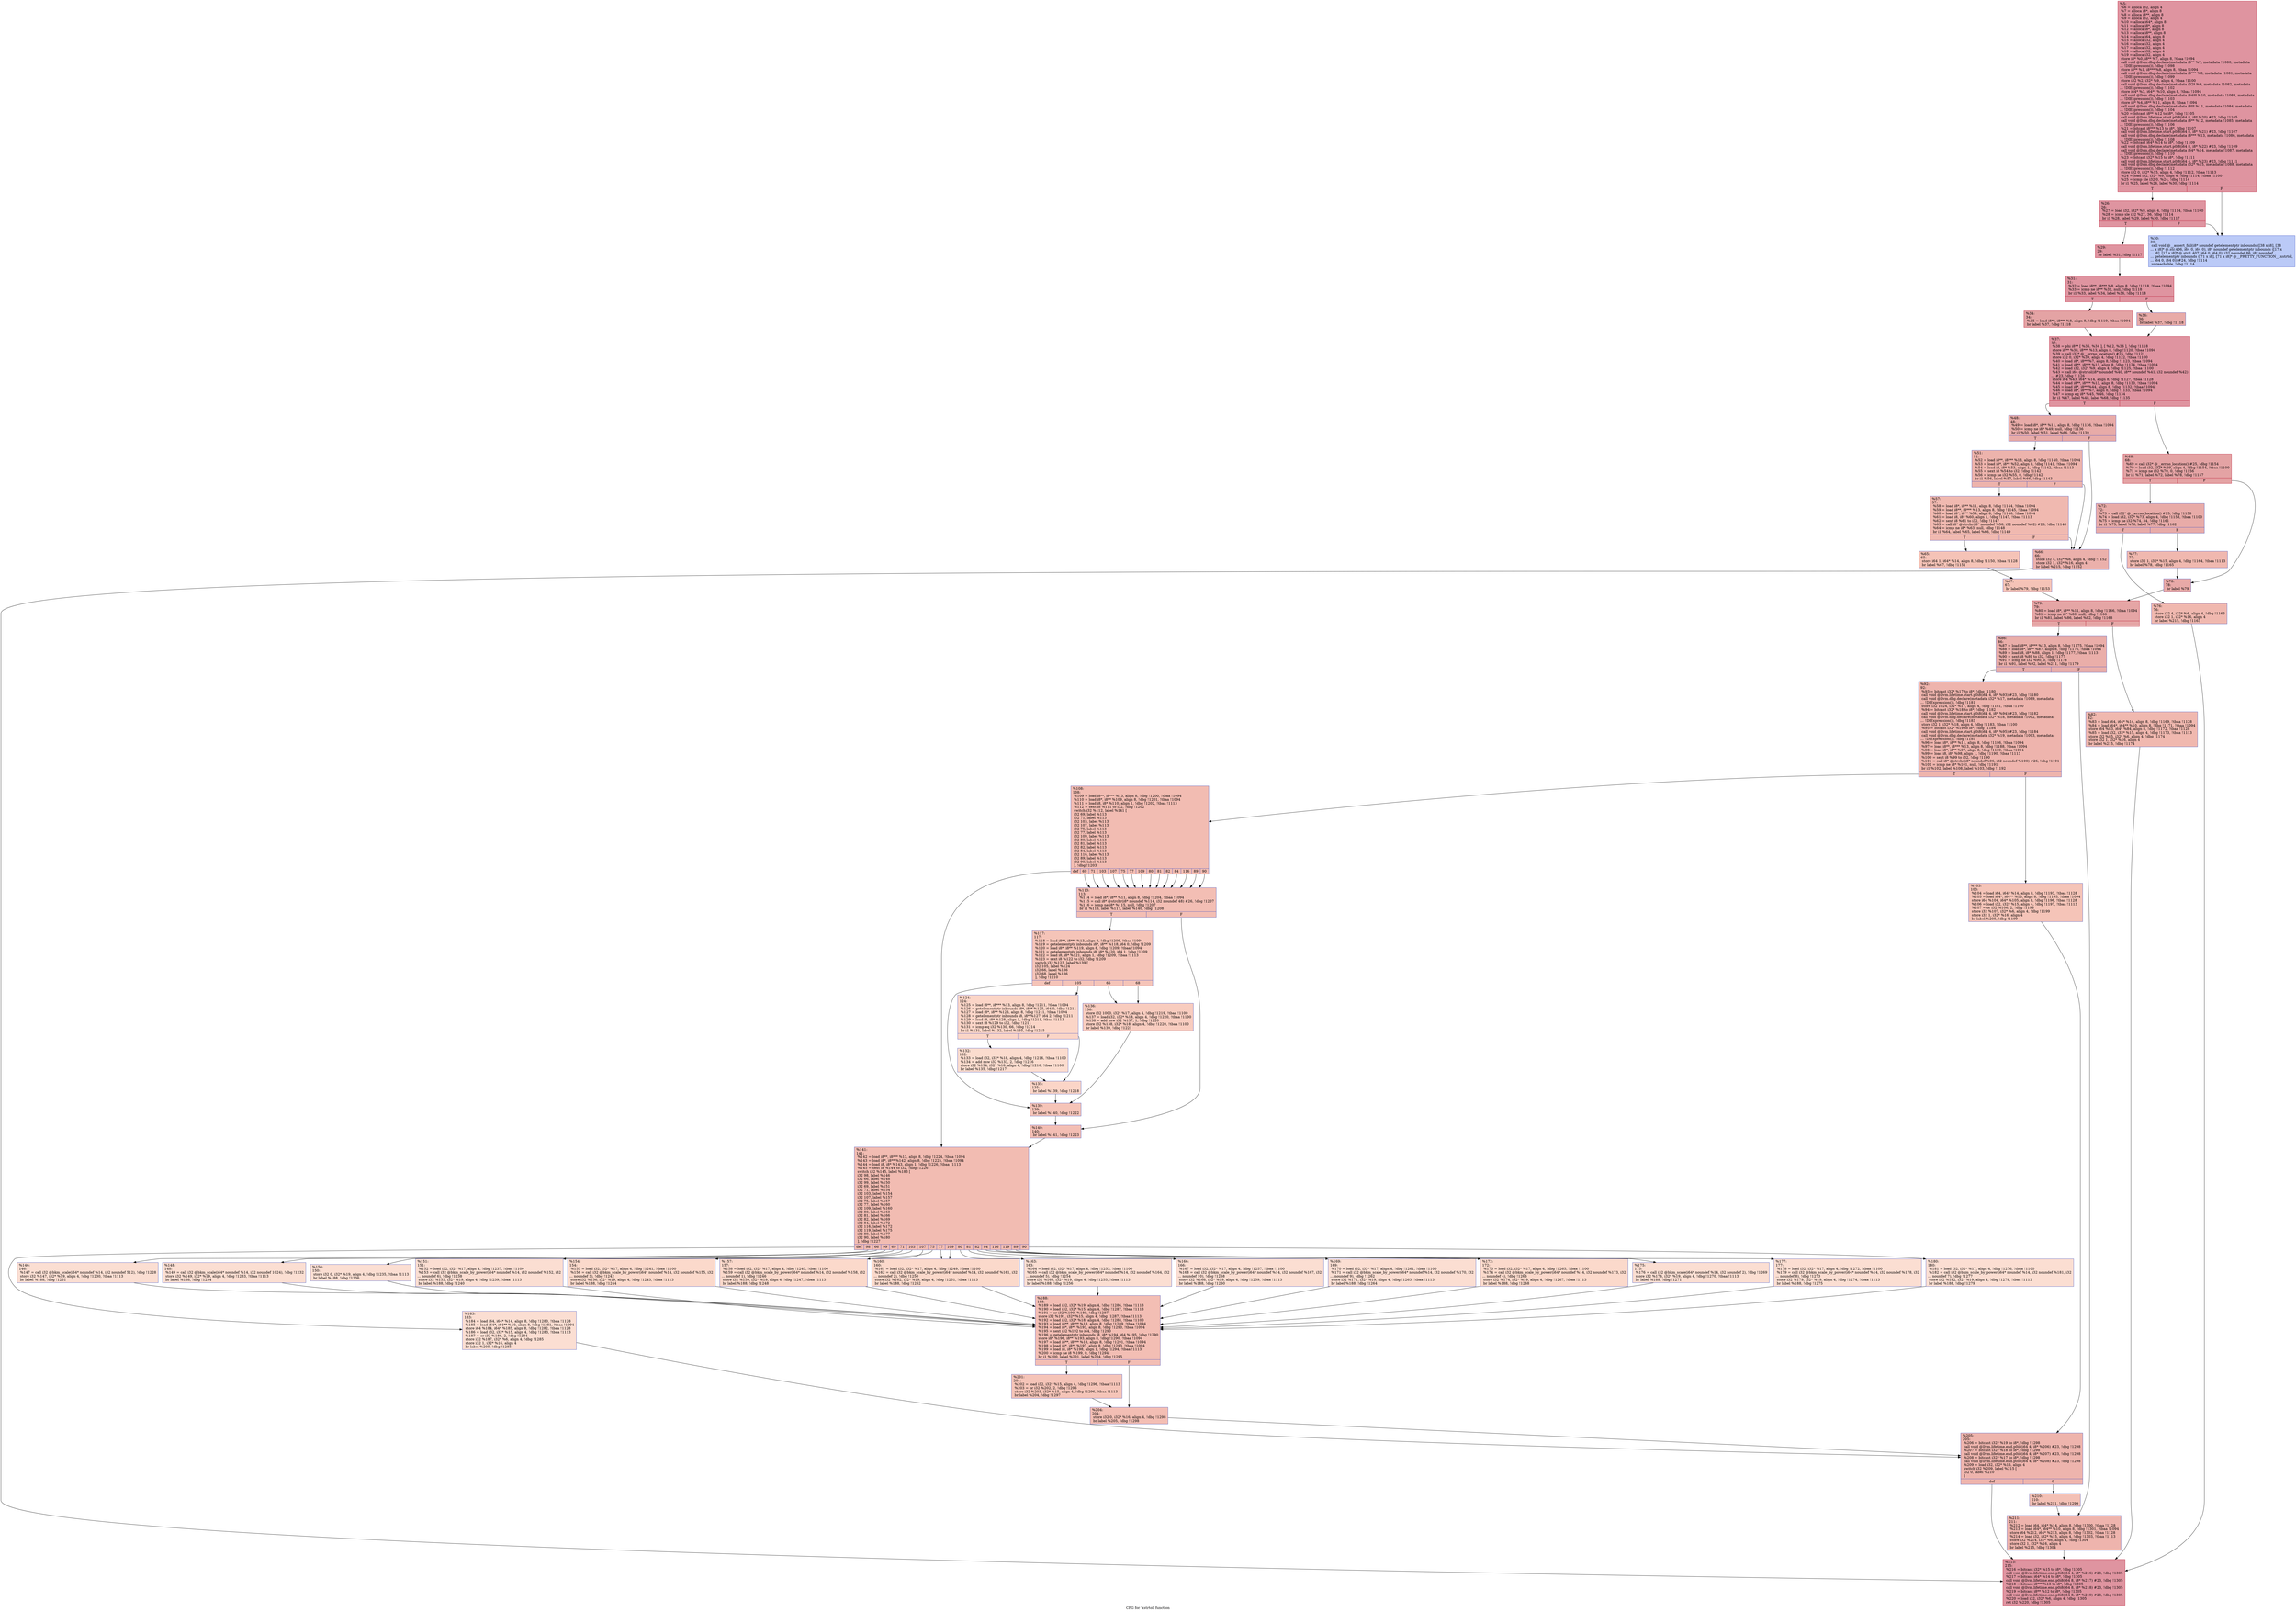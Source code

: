 digraph "CFG for 'xstrtol' function" {
	label="CFG for 'xstrtol' function";

	Node0x17ec300 [shape=record,color="#b70d28ff", style=filled, fillcolor="#b70d2870",label="{%5:\l  %6 = alloca i32, align 4\l  %7 = alloca i8*, align 8\l  %8 = alloca i8**, align 8\l  %9 = alloca i32, align 4\l  %10 = alloca i64*, align 8\l  %11 = alloca i8*, align 8\l  %12 = alloca i8*, align 8\l  %13 = alloca i8**, align 8\l  %14 = alloca i64, align 8\l  %15 = alloca i32, align 4\l  %16 = alloca i32, align 4\l  %17 = alloca i32, align 4\l  %18 = alloca i32, align 4\l  %19 = alloca i32, align 4\l  store i8* %0, i8** %7, align 8, !tbaa !1094\l  call void @llvm.dbg.declare(metadata i8** %7, metadata !1080, metadata\l... !DIExpression()), !dbg !1098\l  store i8** %1, i8*** %8, align 8, !tbaa !1094\l  call void @llvm.dbg.declare(metadata i8*** %8, metadata !1081, metadata\l... !DIExpression()), !dbg !1099\l  store i32 %2, i32* %9, align 4, !tbaa !1100\l  call void @llvm.dbg.declare(metadata i32* %9, metadata !1082, metadata\l... !DIExpression()), !dbg !1102\l  store i64* %3, i64** %10, align 8, !tbaa !1094\l  call void @llvm.dbg.declare(metadata i64** %10, metadata !1083, metadata\l... !DIExpression()), !dbg !1103\l  store i8* %4, i8** %11, align 8, !tbaa !1094\l  call void @llvm.dbg.declare(metadata i8** %11, metadata !1084, metadata\l... !DIExpression()), !dbg !1104\l  %20 = bitcast i8** %12 to i8*, !dbg !1105\l  call void @llvm.lifetime.start.p0i8(i64 8, i8* %20) #23, !dbg !1105\l  call void @llvm.dbg.declare(metadata i8** %12, metadata !1085, metadata\l... !DIExpression()), !dbg !1106\l  %21 = bitcast i8*** %13 to i8*, !dbg !1107\l  call void @llvm.lifetime.start.p0i8(i64 8, i8* %21) #23, !dbg !1107\l  call void @llvm.dbg.declare(metadata i8*** %13, metadata !1086, metadata\l... !DIExpression()), !dbg !1108\l  %22 = bitcast i64* %14 to i8*, !dbg !1109\l  call void @llvm.lifetime.start.p0i8(i64 8, i8* %22) #23, !dbg !1109\l  call void @llvm.dbg.declare(metadata i64* %14, metadata !1087, metadata\l... !DIExpression()), !dbg !1110\l  %23 = bitcast i32* %15 to i8*, !dbg !1111\l  call void @llvm.lifetime.start.p0i8(i64 4, i8* %23) #23, !dbg !1111\l  call void @llvm.dbg.declare(metadata i32* %15, metadata !1088, metadata\l... !DIExpression()), !dbg !1112\l  store i32 0, i32* %15, align 4, !dbg !1112, !tbaa !1113\l  %24 = load i32, i32* %9, align 4, !dbg !1114, !tbaa !1100\l  %25 = icmp sle i32 0, %24, !dbg !1114\l  br i1 %25, label %26, label %30, !dbg !1114\l|{<s0>T|<s1>F}}"];
	Node0x17ec300:s0 -> Node0x17ee0e0;
	Node0x17ec300:s1 -> Node0x17ee180;
	Node0x17ee0e0 [shape=record,color="#b70d28ff", style=filled, fillcolor="#b70d2870",label="{%26:\l26:                                               \l  %27 = load i32, i32* %9, align 4, !dbg !1114, !tbaa !1100\l  %28 = icmp sle i32 %27, 36, !dbg !1114\l  br i1 %28, label %29, label %30, !dbg !1117\l|{<s0>T|<s1>F}}"];
	Node0x17ee0e0:s0 -> Node0x17ee130;
	Node0x17ee0e0:s1 -> Node0x17ee180;
	Node0x17ee130 [shape=record,color="#b70d28ff", style=filled, fillcolor="#b70d2870",label="{%29:\l29:                                               \l  br label %31, !dbg !1117\l}"];
	Node0x17ee130 -> Node0x17ee1d0;
	Node0x17ee180 [shape=record,color="#3d50c3ff", style=filled, fillcolor="#6687ed70",label="{%30:\l30:                                               \l  call void @__assert_fail(i8* noundef getelementptr inbounds ([38 x i8], [38\l... x i8]* @.str.406, i64 0, i64 0), i8* noundef getelementptr inbounds ([17 x\l... i8], [17 x i8]* @.str.1.407, i64 0, i64 0), i32 noundef 86, i8* noundef\l... getelementptr inbounds ([71 x i8], [71 x i8]* @__PRETTY_FUNCTION__.xstrtol,\l... i64 0, i64 0)) #24, !dbg !1114\l  unreachable, !dbg !1114\l}"];
	Node0x17ee1d0 [shape=record,color="#b70d28ff", style=filled, fillcolor="#b70d2870",label="{%31:\l31:                                               \l  %32 = load i8**, i8*** %8, align 8, !dbg !1118, !tbaa !1094\l  %33 = icmp ne i8** %32, null, !dbg !1118\l  br i1 %33, label %34, label %36, !dbg !1118\l|{<s0>T|<s1>F}}"];
	Node0x17ee1d0:s0 -> Node0x17ee220;
	Node0x17ee1d0:s1 -> Node0x17ee270;
	Node0x17ee220 [shape=record,color="#b70d28ff", style=filled, fillcolor="#c32e3170",label="{%34:\l34:                                               \l  %35 = load i8**, i8*** %8, align 8, !dbg !1119, !tbaa !1094\l  br label %37, !dbg !1118\l}"];
	Node0x17ee220 -> Node0x17ee2c0;
	Node0x17ee270 [shape=record,color="#3d50c3ff", style=filled, fillcolor="#cc403a70",label="{%36:\l36:                                               \l  br label %37, !dbg !1118\l}"];
	Node0x17ee270 -> Node0x17ee2c0;
	Node0x17ee2c0 [shape=record,color="#b70d28ff", style=filled, fillcolor="#b70d2870",label="{%37:\l37:                                               \l  %38 = phi i8** [ %35, %34 ], [ %12, %36 ], !dbg !1118\l  store i8** %38, i8*** %13, align 8, !dbg !1120, !tbaa !1094\l  %39 = call i32* @__errno_location() #25, !dbg !1121\l  store i32 0, i32* %39, align 4, !dbg !1122, !tbaa !1100\l  %40 = load i8*, i8** %7, align 8, !dbg !1123, !tbaa !1094\l  %41 = load i8**, i8*** %13, align 8, !dbg !1124, !tbaa !1094\l  %42 = load i32, i32* %9, align 4, !dbg !1125, !tbaa !1100\l  %43 = call i64 @strtol(i8* noundef %40, i8** noundef %41, i32 noundef %42)\l... #23, !dbg !1126\l  store i64 %43, i64* %14, align 8, !dbg !1127, !tbaa !1128\l  %44 = load i8**, i8*** %13, align 8, !dbg !1130, !tbaa !1094\l  %45 = load i8*, i8** %44, align 8, !dbg !1132, !tbaa !1094\l  %46 = load i8*, i8** %7, align 8, !dbg !1133, !tbaa !1094\l  %47 = icmp eq i8* %45, %46, !dbg !1134\l  br i1 %47, label %48, label %68, !dbg !1135\l|{<s0>T|<s1>F}}"];
	Node0x17ee2c0:s0 -> Node0x17ee310;
	Node0x17ee2c0:s1 -> Node0x17ee4f0;
	Node0x17ee310 [shape=record,color="#3d50c3ff", style=filled, fillcolor="#cc403a70",label="{%48:\l48:                                               \l  %49 = load i8*, i8** %11, align 8, !dbg !1136, !tbaa !1094\l  %50 = icmp ne i8* %49, null, !dbg !1136\l  br i1 %50, label %51, label %66, !dbg !1139\l|{<s0>T|<s1>F}}"];
	Node0x17ee310:s0 -> Node0x17ee360;
	Node0x17ee310:s1 -> Node0x17ee450;
	Node0x17ee360 [shape=record,color="#3d50c3ff", style=filled, fillcolor="#d6524470",label="{%51:\l51:                                               \l  %52 = load i8**, i8*** %13, align 8, !dbg !1140, !tbaa !1094\l  %53 = load i8*, i8** %52, align 8, !dbg !1141, !tbaa !1094\l  %54 = load i8, i8* %53, align 1, !dbg !1142, !tbaa !1113\l  %55 = sext i8 %54 to i32, !dbg !1142\l  %56 = icmp ne i32 %55, 0, !dbg !1142\l  br i1 %56, label %57, label %66, !dbg !1143\l|{<s0>T|<s1>F}}"];
	Node0x17ee360:s0 -> Node0x17ee3b0;
	Node0x17ee360:s1 -> Node0x17ee450;
	Node0x17ee3b0 [shape=record,color="#3d50c3ff", style=filled, fillcolor="#de614d70",label="{%57:\l57:                                               \l  %58 = load i8*, i8** %11, align 8, !dbg !1144, !tbaa !1094\l  %59 = load i8**, i8*** %13, align 8, !dbg !1145, !tbaa !1094\l  %60 = load i8*, i8** %59, align 8, !dbg !1146, !tbaa !1094\l  %61 = load i8, i8* %60, align 1, !dbg !1147, !tbaa !1113\l  %62 = sext i8 %61 to i32, !dbg !1147\l  %63 = call i8* @strchr(i8* noundef %58, i32 noundef %62) #26, !dbg !1148\l  %64 = icmp ne i8* %63, null, !dbg !1148\l  br i1 %64, label %65, label %66, !dbg !1149\l|{<s0>T|<s1>F}}"];
	Node0x17ee3b0:s0 -> Node0x17ee400;
	Node0x17ee3b0:s1 -> Node0x17ee450;
	Node0x17ee400 [shape=record,color="#3d50c3ff", style=filled, fillcolor="#e8765c70",label="{%65:\l65:                                               \l  store i64 1, i64* %14, align 8, !dbg !1150, !tbaa !1128\l  br label %67, !dbg !1151\l}"];
	Node0x17ee400 -> Node0x17ee4a0;
	Node0x17ee450 [shape=record,color="#3d50c3ff", style=filled, fillcolor="#d24b4070",label="{%66:\l66:                                               \l  store i32 4, i32* %6, align 4, !dbg !1152\l  store i32 1, i32* %16, align 4\l  br label %215, !dbg !1152\l}"];
	Node0x17ee450 -> Node0x17ef1c0;
	Node0x17ee4a0 [shape=record,color="#3d50c3ff", style=filled, fillcolor="#e8765c70",label="{%67:\l67:                                               \l  br label %79, !dbg !1153\l}"];
	Node0x17ee4a0 -> Node0x17ee680;
	Node0x17ee4f0 [shape=record,color="#b70d28ff", style=filled, fillcolor="#c32e3170",label="{%68:\l68:                                               \l  %69 = call i32* @__errno_location() #25, !dbg !1154\l  %70 = load i32, i32* %69, align 4, !dbg !1154, !tbaa !1100\l  %71 = icmp ne i32 %70, 0, !dbg !1156\l  br i1 %71, label %72, label %78, !dbg !1157\l|{<s0>T|<s1>F}}"];
	Node0x17ee4f0:s0 -> Node0x17ee540;
	Node0x17ee4f0:s1 -> Node0x17ee630;
	Node0x17ee540 [shape=record,color="#3d50c3ff", style=filled, fillcolor="#cc403a70",label="{%72:\l72:                                               \l  %73 = call i32* @__errno_location() #25, !dbg !1158\l  %74 = load i32, i32* %73, align 4, !dbg !1158, !tbaa !1100\l  %75 = icmp ne i32 %74, 34, !dbg !1161\l  br i1 %75, label %76, label %77, !dbg !1162\l|{<s0>T|<s1>F}}"];
	Node0x17ee540:s0 -> Node0x17ee590;
	Node0x17ee540:s1 -> Node0x17ee5e0;
	Node0x17ee590 [shape=record,color="#3d50c3ff", style=filled, fillcolor="#dc5d4a70",label="{%76:\l76:                                               \l  store i32 4, i32* %6, align 4, !dbg !1163\l  store i32 1, i32* %16, align 4\l  br label %215, !dbg !1163\l}"];
	Node0x17ee590 -> Node0x17ef1c0;
	Node0x17ee5e0 [shape=record,color="#3d50c3ff", style=filled, fillcolor="#dc5d4a70",label="{%77:\l77:                                               \l  store i32 1, i32* %15, align 4, !dbg !1164, !tbaa !1113\l  br label %78, !dbg !1165\l}"];
	Node0x17ee5e0 -> Node0x17ee630;
	Node0x17ee630 [shape=record,color="#3d50c3ff", style=filled, fillcolor="#ca3b3770",label="{%78:\l78:                                               \l  br label %79\l}"];
	Node0x17ee630 -> Node0x17ee680;
	Node0x17ee680 [shape=record,color="#b70d28ff", style=filled, fillcolor="#c5333470",label="{%79:\l79:                                               \l  %80 = load i8*, i8** %11, align 8, !dbg !1166, !tbaa !1094\l  %81 = icmp ne i8* %80, null, !dbg !1166\l  br i1 %81, label %86, label %82, !dbg !1168\l|{<s0>T|<s1>F}}"];
	Node0x17ee680:s0 -> Node0x17ee720;
	Node0x17ee680:s1 -> Node0x17ee6d0;
	Node0x17ee6d0 [shape=record,color="#3d50c3ff", style=filled, fillcolor="#dc5d4a70",label="{%82:\l82:                                               \l  %83 = load i64, i64* %14, align 8, !dbg !1169, !tbaa !1128\l  %84 = load i64*, i64** %10, align 8, !dbg !1171, !tbaa !1094\l  store i64 %83, i64* %84, align 8, !dbg !1172, !tbaa !1128\l  %85 = load i32, i32* %15, align 4, !dbg !1173, !tbaa !1113\l  store i32 %85, i32* %6, align 4, !dbg !1174\l  store i32 1, i32* %16, align 4\l  br label %215, !dbg !1174\l}"];
	Node0x17ee6d0 -> Node0x17ef1c0;
	Node0x17ee720 [shape=record,color="#3d50c3ff", style=filled, fillcolor="#d0473d70",label="{%86:\l86:                                               \l  %87 = load i8**, i8*** %13, align 8, !dbg !1175, !tbaa !1094\l  %88 = load i8*, i8** %87, align 8, !dbg !1176, !tbaa !1094\l  %89 = load i8, i8* %88, align 1, !dbg !1177, !tbaa !1113\l  %90 = sext i8 %89 to i32, !dbg !1177\l  %91 = icmp ne i32 %90, 0, !dbg !1178\l  br i1 %91, label %92, label %211, !dbg !1179\l|{<s0>T|<s1>F}}"];
	Node0x17ee720:s0 -> Node0x17ee770;
	Node0x17ee720:s1 -> Node0x17ef170;
	Node0x17ee770 [shape=record,color="#3d50c3ff", style=filled, fillcolor="#d8564670",label="{%92:\l92:                                               \l  %93 = bitcast i32* %17 to i8*, !dbg !1180\l  call void @llvm.lifetime.start.p0i8(i64 4, i8* %93) #23, !dbg !1180\l  call void @llvm.dbg.declare(metadata i32* %17, metadata !1089, metadata\l... !DIExpression()), !dbg !1181\l  store i32 1024, i32* %17, align 4, !dbg !1181, !tbaa !1100\l  %94 = bitcast i32* %18 to i8*, !dbg !1182\l  call void @llvm.lifetime.start.p0i8(i64 4, i8* %94) #23, !dbg !1182\l  call void @llvm.dbg.declare(metadata i32* %18, metadata !1092, metadata\l... !DIExpression()), !dbg !1183\l  store i32 1, i32* %18, align 4, !dbg !1183, !tbaa !1100\l  %95 = bitcast i32* %19 to i8*, !dbg !1184\l  call void @llvm.lifetime.start.p0i8(i64 4, i8* %95) #23, !dbg !1184\l  call void @llvm.dbg.declare(metadata i32* %19, metadata !1093, metadata\l... !DIExpression()), !dbg !1185\l  %96 = load i8*, i8** %11, align 8, !dbg !1186, !tbaa !1094\l  %97 = load i8**, i8*** %13, align 8, !dbg !1188, !tbaa !1094\l  %98 = load i8*, i8** %97, align 8, !dbg !1189, !tbaa !1094\l  %99 = load i8, i8* %98, align 1, !dbg !1190, !tbaa !1113\l  %100 = sext i8 %99 to i32, !dbg !1190\l  %101 = call i8* @strchr(i8* noundef %96, i32 noundef %100) #26, !dbg !1191\l  %102 = icmp ne i8* %101, null, !dbg !1191\l  br i1 %102, label %108, label %103, !dbg !1192\l|{<s0>T|<s1>F}}"];
	Node0x17ee770:s0 -> Node0x17ee810;
	Node0x17ee770:s1 -> Node0x17ee7c0;
	Node0x17ee7c0 [shape=record,color="#3d50c3ff", style=filled, fillcolor="#e97a5f70",label="{%103:\l103:                                              \l  %104 = load i64, i64* %14, align 8, !dbg !1193, !tbaa !1128\l  %105 = load i64*, i64** %10, align 8, !dbg !1195, !tbaa !1094\l  store i64 %104, i64* %105, align 8, !dbg !1196, !tbaa !1128\l  %106 = load i32, i32* %15, align 4, !dbg !1197, !tbaa !1113\l  %107 = or i32 %106, 2, !dbg !1198\l  store i32 %107, i32* %6, align 4, !dbg !1199\l  store i32 1, i32* %16, align 4\l  br label %205, !dbg !1199\l}"];
	Node0x17ee7c0 -> Node0x17ef0d0;
	Node0x17ee810 [shape=record,color="#3d50c3ff", style=filled, fillcolor="#e1675170",label="{%108:\l108:                                              \l  %109 = load i8**, i8*** %13, align 8, !dbg !1200, !tbaa !1094\l  %110 = load i8*, i8** %109, align 8, !dbg !1201, !tbaa !1094\l  %111 = load i8, i8* %110, align 1, !dbg !1202, !tbaa !1113\l  %112 = sext i8 %111 to i32, !dbg !1202\l  switch i32 %112, label %141 [\l    i32 69, label %113\l    i32 71, label %113\l    i32 103, label %113\l    i32 107, label %113\l    i32 75, label %113\l    i32 77, label %113\l    i32 109, label %113\l    i32 80, label %113\l    i32 81, label %113\l    i32 82, label %113\l    i32 84, label %113\l    i32 116, label %113\l    i32 89, label %113\l    i32 90, label %113\l  ], !dbg !1203\l|{<s0>def|<s1>69|<s2>71|<s3>103|<s4>107|<s5>75|<s6>77|<s7>109|<s8>80|<s9>81|<s10>82|<s11>84|<s12>116|<s13>89|<s14>90}}"];
	Node0x17ee810:s0 -> Node0x17eeae0;
	Node0x17ee810:s1 -> Node0x17ee860;
	Node0x17ee810:s2 -> Node0x17ee860;
	Node0x17ee810:s3 -> Node0x17ee860;
	Node0x17ee810:s4 -> Node0x17ee860;
	Node0x17ee810:s5 -> Node0x17ee860;
	Node0x17ee810:s6 -> Node0x17ee860;
	Node0x17ee810:s7 -> Node0x17ee860;
	Node0x17ee810:s8 -> Node0x17ee860;
	Node0x17ee810:s9 -> Node0x17ee860;
	Node0x17ee810:s10 -> Node0x17ee860;
	Node0x17ee810:s11 -> Node0x17ee860;
	Node0x17ee810:s12 -> Node0x17ee860;
	Node0x17ee810:s13 -> Node0x17ee860;
	Node0x17ee810:s14 -> Node0x17ee860;
	Node0x17ee860 [shape=record,color="#3d50c3ff", style=filled, fillcolor="#e36c5570",label="{%113:\l113:                                              \l  %114 = load i8*, i8** %11, align 8, !dbg !1204, !tbaa !1094\l  %115 = call i8* @strchr(i8* noundef %114, i32 noundef 48) #26, !dbg !1207\l  %116 = icmp ne i8* %115, null, !dbg !1207\l  br i1 %116, label %117, label %140, !dbg !1208\l|{<s0>T|<s1>F}}"];
	Node0x17ee860:s0 -> Node0x17ee8b0;
	Node0x17ee860:s1 -> Node0x17eea90;
	Node0x17ee8b0 [shape=record,color="#3d50c3ff", style=filled, fillcolor="#e97a5f70",label="{%117:\l117:                                              \l  %118 = load i8**, i8*** %13, align 8, !dbg !1209, !tbaa !1094\l  %119 = getelementptr inbounds i8*, i8** %118, i64 0, !dbg !1209\l  %120 = load i8*, i8** %119, align 8, !dbg !1209, !tbaa !1094\l  %121 = getelementptr inbounds i8, i8* %120, i64 1, !dbg !1209\l  %122 = load i8, i8* %121, align 1, !dbg !1209, !tbaa !1113\l  %123 = sext i8 %122 to i32, !dbg !1209\l  switch i32 %123, label %139 [\l    i32 105, label %124\l    i32 66, label %136\l    i32 68, label %136\l  ], !dbg !1210\l|{<s0>def|<s1>105|<s2>66|<s3>68}}"];
	Node0x17ee8b0:s0 -> Node0x17eea40;
	Node0x17ee8b0:s1 -> Node0x17ee900;
	Node0x17ee8b0:s2 -> Node0x17ee9f0;
	Node0x17ee8b0:s3 -> Node0x17ee9f0;
	Node0x17ee900 [shape=record,color="#3d50c3ff", style=filled, fillcolor="#f5a08170",label="{%124:\l124:                                              \l  %125 = load i8**, i8*** %13, align 8, !dbg !1211, !tbaa !1094\l  %126 = getelementptr inbounds i8*, i8** %125, i64 0, !dbg !1211\l  %127 = load i8*, i8** %126, align 8, !dbg !1211, !tbaa !1094\l  %128 = getelementptr inbounds i8, i8* %127, i64 2, !dbg !1211\l  %129 = load i8, i8* %128, align 1, !dbg !1211, !tbaa !1113\l  %130 = sext i8 %129 to i32, !dbg !1211\l  %131 = icmp eq i32 %130, 66, !dbg !1214\l  br i1 %131, label %132, label %135, !dbg !1215\l|{<s0>T|<s1>F}}"];
	Node0x17ee900:s0 -> Node0x17ee950;
	Node0x17ee900:s1 -> Node0x17ee9a0;
	Node0x17ee950 [shape=record,color="#3d50c3ff", style=filled, fillcolor="#f7af9170",label="{%132:\l132:                                              \l  %133 = load i32, i32* %18, align 4, !dbg !1216, !tbaa !1100\l  %134 = add nsw i32 %133, 2, !dbg !1216\l  store i32 %134, i32* %18, align 4, !dbg !1216, !tbaa !1100\l  br label %135, !dbg !1217\l}"];
	Node0x17ee950 -> Node0x17ee9a0;
	Node0x17ee9a0 [shape=record,color="#3d50c3ff", style=filled, fillcolor="#f5a08170",label="{%135:\l135:                                              \l  br label %139, !dbg !1218\l}"];
	Node0x17ee9a0 -> Node0x17eea40;
	Node0x17ee9f0 [shape=record,color="#3d50c3ff", style=filled, fillcolor="#f08b6e70",label="{%136:\l136:                                              \l  store i32 1000, i32* %17, align 4, !dbg !1219, !tbaa !1100\l  %137 = load i32, i32* %18, align 4, !dbg !1220, !tbaa !1100\l  %138 = add nsw i32 %137, 1, !dbg !1220\l  store i32 %138, i32* %18, align 4, !dbg !1220, !tbaa !1100\l  br label %139, !dbg !1221\l}"];
	Node0x17ee9f0 -> Node0x17eea40;
	Node0x17eea40 [shape=record,color="#3d50c3ff", style=filled, fillcolor="#e97a5f70",label="{%139:\l139:                                              \l  br label %140, !dbg !1222\l}"];
	Node0x17eea40 -> Node0x17eea90;
	Node0x17eea90 [shape=record,color="#3d50c3ff", style=filled, fillcolor="#e36c5570",label="{%140:\l140:                                              \l  br label %141, !dbg !1223\l}"];
	Node0x17eea90 -> Node0x17eeae0;
	Node0x17eeae0 [shape=record,color="#3d50c3ff", style=filled, fillcolor="#e1675170",label="{%141:\l141:                                              \l  %142 = load i8**, i8*** %13, align 8, !dbg !1224, !tbaa !1094\l  %143 = load i8*, i8** %142, align 8, !dbg !1225, !tbaa !1094\l  %144 = load i8, i8* %143, align 1, !dbg !1226, !tbaa !1113\l  %145 = sext i8 %144 to i32, !dbg !1226\l  switch i32 %145, label %183 [\l    i32 98, label %146\l    i32 66, label %148\l    i32 99, label %150\l    i32 69, label %151\l    i32 71, label %154\l    i32 103, label %154\l    i32 107, label %157\l    i32 75, label %157\l    i32 77, label %160\l    i32 109, label %160\l    i32 80, label %163\l    i32 81, label %166\l    i32 82, label %169\l    i32 84, label %172\l    i32 116, label %172\l    i32 119, label %175\l    i32 89, label %177\l    i32 90, label %180\l  ], !dbg !1227\l|{<s0>def|<s1>98|<s2>66|<s3>99|<s4>69|<s5>71|<s6>103|<s7>107|<s8>75|<s9>77|<s10>109|<s11>80|<s12>81|<s13>82|<s14>84|<s15>116|<s16>119|<s17>89|<s18>90}}"];
	Node0x17eeae0:s0 -> Node0x17eef90;
	Node0x17eeae0:s1 -> Node0x17eeb30;
	Node0x17eeae0:s2 -> Node0x17eeb80;
	Node0x17eeae0:s3 -> Node0x17eebd0;
	Node0x17eeae0:s4 -> Node0x17eec20;
	Node0x17eeae0:s5 -> Node0x17eec70;
	Node0x17eeae0:s6 -> Node0x17eec70;
	Node0x17eeae0:s7 -> Node0x17eecc0;
	Node0x17eeae0:s8 -> Node0x17eecc0;
	Node0x17eeae0:s9 -> Node0x17eed10;
	Node0x17eeae0:s10 -> Node0x17eed10;
	Node0x17eeae0:s11 -> Node0x17eed60;
	Node0x17eeae0:s12 -> Node0x17eedb0;
	Node0x17eeae0:s13 -> Node0x17eee00;
	Node0x17eeae0:s14 -> Node0x17eee50;
	Node0x17eeae0:s15 -> Node0x17eee50;
	Node0x17eeae0:s16 -> Node0x17eeea0;
	Node0x17eeae0:s17 -> Node0x17eeef0;
	Node0x17eeae0:s18 -> Node0x17eef40;
	Node0x17eeb30 [shape=record,color="#3d50c3ff", style=filled, fillcolor="#f7b59970",label="{%146:\l146:                                              \l  %147 = call i32 @bkm_scale(i64* noundef %14, i32 noundef 512), !dbg !1228\l  store i32 %147, i32* %19, align 4, !dbg !1230, !tbaa !1113\l  br label %188, !dbg !1231\l}"];
	Node0x17eeb30 -> Node0x17eefe0;
	Node0x17eeb80 [shape=record,color="#3d50c3ff", style=filled, fillcolor="#f7b59970",label="{%148:\l148:                                              \l  %149 = call i32 @bkm_scale(i64* noundef %14, i32 noundef 1024), !dbg !1232\l  store i32 %149, i32* %19, align 4, !dbg !1233, !tbaa !1113\l  br label %188, !dbg !1234\l}"];
	Node0x17eeb80 -> Node0x17eefe0;
	Node0x17eebd0 [shape=record,color="#3d50c3ff", style=filled, fillcolor="#f7b59970",label="{%150:\l150:                                              \l  store i32 0, i32* %19, align 4, !dbg !1235, !tbaa !1113\l  br label %188, !dbg !1236\l}"];
	Node0x17eebd0 -> Node0x17eefe0;
	Node0x17eec20 [shape=record,color="#3d50c3ff", style=filled, fillcolor="#f7b59970",label="{%151:\l151:                                              \l  %152 = load i32, i32* %17, align 4, !dbg !1237, !tbaa !1100\l  %153 = call i32 @bkm_scale_by_power(i64* noundef %14, i32 noundef %152, i32\l... noundef 6), !dbg !1238\l  store i32 %153, i32* %19, align 4, !dbg !1239, !tbaa !1113\l  br label %188, !dbg !1240\l}"];
	Node0x17eec20 -> Node0x17eefe0;
	Node0x17eec70 [shape=record,color="#3d50c3ff", style=filled, fillcolor="#f7a88970",label="{%154:\l154:                                              \l  %155 = load i32, i32* %17, align 4, !dbg !1241, !tbaa !1100\l  %156 = call i32 @bkm_scale_by_power(i64* noundef %14, i32 noundef %155, i32\l... noundef 3), !dbg !1242\l  store i32 %156, i32* %19, align 4, !dbg !1243, !tbaa !1113\l  br label %188, !dbg !1244\l}"];
	Node0x17eec70 -> Node0x17eefe0;
	Node0x17eecc0 [shape=record,color="#3d50c3ff", style=filled, fillcolor="#f7a88970",label="{%157:\l157:                                              \l  %158 = load i32, i32* %17, align 4, !dbg !1245, !tbaa !1100\l  %159 = call i32 @bkm_scale_by_power(i64* noundef %14, i32 noundef %158, i32\l... noundef 1), !dbg !1246\l  store i32 %159, i32* %19, align 4, !dbg !1247, !tbaa !1113\l  br label %188, !dbg !1248\l}"];
	Node0x17eecc0 -> Node0x17eefe0;
	Node0x17eed10 [shape=record,color="#3d50c3ff", style=filled, fillcolor="#f7a88970",label="{%160:\l160:                                              \l  %161 = load i32, i32* %17, align 4, !dbg !1249, !tbaa !1100\l  %162 = call i32 @bkm_scale_by_power(i64* noundef %14, i32 noundef %161, i32\l... noundef 2), !dbg !1250\l  store i32 %162, i32* %19, align 4, !dbg !1251, !tbaa !1113\l  br label %188, !dbg !1252\l}"];
	Node0x17eed10 -> Node0x17eefe0;
	Node0x17eed60 [shape=record,color="#3d50c3ff", style=filled, fillcolor="#f7b59970",label="{%163:\l163:                                              \l  %164 = load i32, i32* %17, align 4, !dbg !1253, !tbaa !1100\l  %165 = call i32 @bkm_scale_by_power(i64* noundef %14, i32 noundef %164, i32\l... noundef 5), !dbg !1254\l  store i32 %165, i32* %19, align 4, !dbg !1255, !tbaa !1113\l  br label %188, !dbg !1256\l}"];
	Node0x17eed60 -> Node0x17eefe0;
	Node0x17eedb0 [shape=record,color="#3d50c3ff", style=filled, fillcolor="#f7b59970",label="{%166:\l166:                                              \l  %167 = load i32, i32* %17, align 4, !dbg !1257, !tbaa !1100\l  %168 = call i32 @bkm_scale_by_power(i64* noundef %14, i32 noundef %167, i32\l... noundef 10), !dbg !1258\l  store i32 %168, i32* %19, align 4, !dbg !1259, !tbaa !1113\l  br label %188, !dbg !1260\l}"];
	Node0x17eedb0 -> Node0x17eefe0;
	Node0x17eee00 [shape=record,color="#3d50c3ff", style=filled, fillcolor="#f7b59970",label="{%169:\l169:                                              \l  %170 = load i32, i32* %17, align 4, !dbg !1261, !tbaa !1100\l  %171 = call i32 @bkm_scale_by_power(i64* noundef %14, i32 noundef %170, i32\l... noundef 9), !dbg !1262\l  store i32 %171, i32* %19, align 4, !dbg !1263, !tbaa !1113\l  br label %188, !dbg !1264\l}"];
	Node0x17eee00 -> Node0x17eefe0;
	Node0x17eee50 [shape=record,color="#3d50c3ff", style=filled, fillcolor="#f7a88970",label="{%172:\l172:                                              \l  %173 = load i32, i32* %17, align 4, !dbg !1265, !tbaa !1100\l  %174 = call i32 @bkm_scale_by_power(i64* noundef %14, i32 noundef %173, i32\l... noundef 4), !dbg !1266\l  store i32 %174, i32* %19, align 4, !dbg !1267, !tbaa !1113\l  br label %188, !dbg !1268\l}"];
	Node0x17eee50 -> Node0x17eefe0;
	Node0x17eeea0 [shape=record,color="#3d50c3ff", style=filled, fillcolor="#f7b59970",label="{%175:\l175:                                              \l  %176 = call i32 @bkm_scale(i64* noundef %14, i32 noundef 2), !dbg !1269\l  store i32 %176, i32* %19, align 4, !dbg !1270, !tbaa !1113\l  br label %188, !dbg !1271\l}"];
	Node0x17eeea0 -> Node0x17eefe0;
	Node0x17eeef0 [shape=record,color="#3d50c3ff", style=filled, fillcolor="#f7b59970",label="{%177:\l177:                                              \l  %178 = load i32, i32* %17, align 4, !dbg !1272, !tbaa !1100\l  %179 = call i32 @bkm_scale_by_power(i64* noundef %14, i32 noundef %178, i32\l... noundef 8), !dbg !1273\l  store i32 %179, i32* %19, align 4, !dbg !1274, !tbaa !1113\l  br label %188, !dbg !1275\l}"];
	Node0x17eeef0 -> Node0x17eefe0;
	Node0x17eef40 [shape=record,color="#3d50c3ff", style=filled, fillcolor="#f7b59970",label="{%180:\l180:                                              \l  %181 = load i32, i32* %17, align 4, !dbg !1276, !tbaa !1100\l  %182 = call i32 @bkm_scale_by_power(i64* noundef %14, i32 noundef %181, i32\l... noundef 7), !dbg !1277\l  store i32 %182, i32* %19, align 4, !dbg !1278, !tbaa !1113\l  br label %188, !dbg !1279\l}"];
	Node0x17eef40 -> Node0x17eefe0;
	Node0x17eef90 [shape=record,color="#3d50c3ff", style=filled, fillcolor="#f7b59970",label="{%183:\l183:                                              \l  %184 = load i64, i64* %14, align 8, !dbg !1280, !tbaa !1128\l  %185 = load i64*, i64** %10, align 8, !dbg !1281, !tbaa !1094\l  store i64 %184, i64* %185, align 8, !dbg !1282, !tbaa !1128\l  %186 = load i32, i32* %15, align 4, !dbg !1283, !tbaa !1113\l  %187 = or i32 %186, 2, !dbg !1284\l  store i32 %187, i32* %6, align 4, !dbg !1285\l  store i32 1, i32* %16, align 4\l  br label %205, !dbg !1285\l}"];
	Node0x17eef90 -> Node0x17ef0d0;
	Node0x17eefe0 [shape=record,color="#3d50c3ff", style=filled, fillcolor="#e36c5570",label="{%188:\l188:                                              \l  %189 = load i32, i32* %19, align 4, !dbg !1286, !tbaa !1113\l  %190 = load i32, i32* %15, align 4, !dbg !1287, !tbaa !1113\l  %191 = or i32 %190, %189, !dbg !1287\l  store i32 %191, i32* %15, align 4, !dbg !1287, !tbaa !1113\l  %192 = load i32, i32* %18, align 4, !dbg !1288, !tbaa !1100\l  %193 = load i8**, i8*** %13, align 8, !dbg !1289, !tbaa !1094\l  %194 = load i8*, i8** %193, align 8, !dbg !1290, !tbaa !1094\l  %195 = sext i32 %192 to i64, !dbg !1290\l  %196 = getelementptr inbounds i8, i8* %194, i64 %195, !dbg !1290\l  store i8* %196, i8** %193, align 8, !dbg !1290, !tbaa !1094\l  %197 = load i8**, i8*** %13, align 8, !dbg !1291, !tbaa !1094\l  %198 = load i8*, i8** %197, align 8, !dbg !1293, !tbaa !1094\l  %199 = load i8, i8* %198, align 1, !dbg !1294, !tbaa !1113\l  %200 = icmp ne i8 %199, 0, !dbg !1294\l  br i1 %200, label %201, label %204, !dbg !1295\l|{<s0>T|<s1>F}}"];
	Node0x17eefe0:s0 -> Node0x17ef030;
	Node0x17eefe0:s1 -> Node0x17ef080;
	Node0x17ef030 [shape=record,color="#3d50c3ff", style=filled, fillcolor="#e97a5f70",label="{%201:\l201:                                              \l  %202 = load i32, i32* %15, align 4, !dbg !1296, !tbaa !1113\l  %203 = or i32 %202, 2, !dbg !1296\l  store i32 %203, i32* %15, align 4, !dbg !1296, !tbaa !1113\l  br label %204, !dbg !1297\l}"];
	Node0x17ef030 -> Node0x17ef080;
	Node0x17ef080 [shape=record,color="#3d50c3ff", style=filled, fillcolor="#e36c5570",label="{%204:\l204:                                              \l  store i32 0, i32* %16, align 4, !dbg !1298\l  br label %205, !dbg !1298\l}"];
	Node0x17ef080 -> Node0x17ef0d0;
	Node0x17ef0d0 [shape=record,color="#3d50c3ff", style=filled, fillcolor="#d8564670",label="{%205:\l205:                                              \l  %206 = bitcast i32* %19 to i8*, !dbg !1298\l  call void @llvm.lifetime.end.p0i8(i64 4, i8* %206) #23, !dbg !1298\l  %207 = bitcast i32* %18 to i8*, !dbg !1298\l  call void @llvm.lifetime.end.p0i8(i64 4, i8* %207) #23, !dbg !1298\l  %208 = bitcast i32* %17 to i8*, !dbg !1298\l  call void @llvm.lifetime.end.p0i8(i64 4, i8* %208) #23, !dbg !1298\l  %209 = load i32, i32* %16, align 4\l  switch i32 %209, label %215 [\l    i32 0, label %210\l  ]\l|{<s0>def|<s1>0}}"];
	Node0x17ef0d0:s0 -> Node0x17ef1c0;
	Node0x17ef0d0:s1 -> Node0x17ef120;
	Node0x17ef120 [shape=record,color="#3d50c3ff", style=filled, fillcolor="#e5705870",label="{%210:\l210:                                              \l  br label %211, !dbg !1299\l}"];
	Node0x17ef120 -> Node0x17ef170;
	Node0x17ef170 [shape=record,color="#3d50c3ff", style=filled, fillcolor="#d8564670",label="{%211:\l211:                                              \l  %212 = load i64, i64* %14, align 8, !dbg !1300, !tbaa !1128\l  %213 = load i64*, i64** %10, align 8, !dbg !1301, !tbaa !1094\l  store i64 %212, i64* %213, align 8, !dbg !1302, !tbaa !1128\l  %214 = load i32, i32* %15, align 4, !dbg !1303, !tbaa !1113\l  store i32 %214, i32* %6, align 4, !dbg !1304\l  store i32 1, i32* %16, align 4\l  br label %215, !dbg !1304\l}"];
	Node0x17ef170 -> Node0x17ef1c0;
	Node0x17ef1c0 [shape=record,color="#b70d28ff", style=filled, fillcolor="#b70d2870",label="{%215:\l215:                                              \l  %216 = bitcast i32* %15 to i8*, !dbg !1305\l  call void @llvm.lifetime.end.p0i8(i64 4, i8* %216) #23, !dbg !1305\l  %217 = bitcast i64* %14 to i8*, !dbg !1305\l  call void @llvm.lifetime.end.p0i8(i64 8, i8* %217) #23, !dbg !1305\l  %218 = bitcast i8*** %13 to i8*, !dbg !1305\l  call void @llvm.lifetime.end.p0i8(i64 8, i8* %218) #23, !dbg !1305\l  %219 = bitcast i8** %12 to i8*, !dbg !1305\l  call void @llvm.lifetime.end.p0i8(i64 8, i8* %219) #23, !dbg !1305\l  %220 = load i32, i32* %6, align 4, !dbg !1305\l  ret i32 %220, !dbg !1305\l}"];
}
